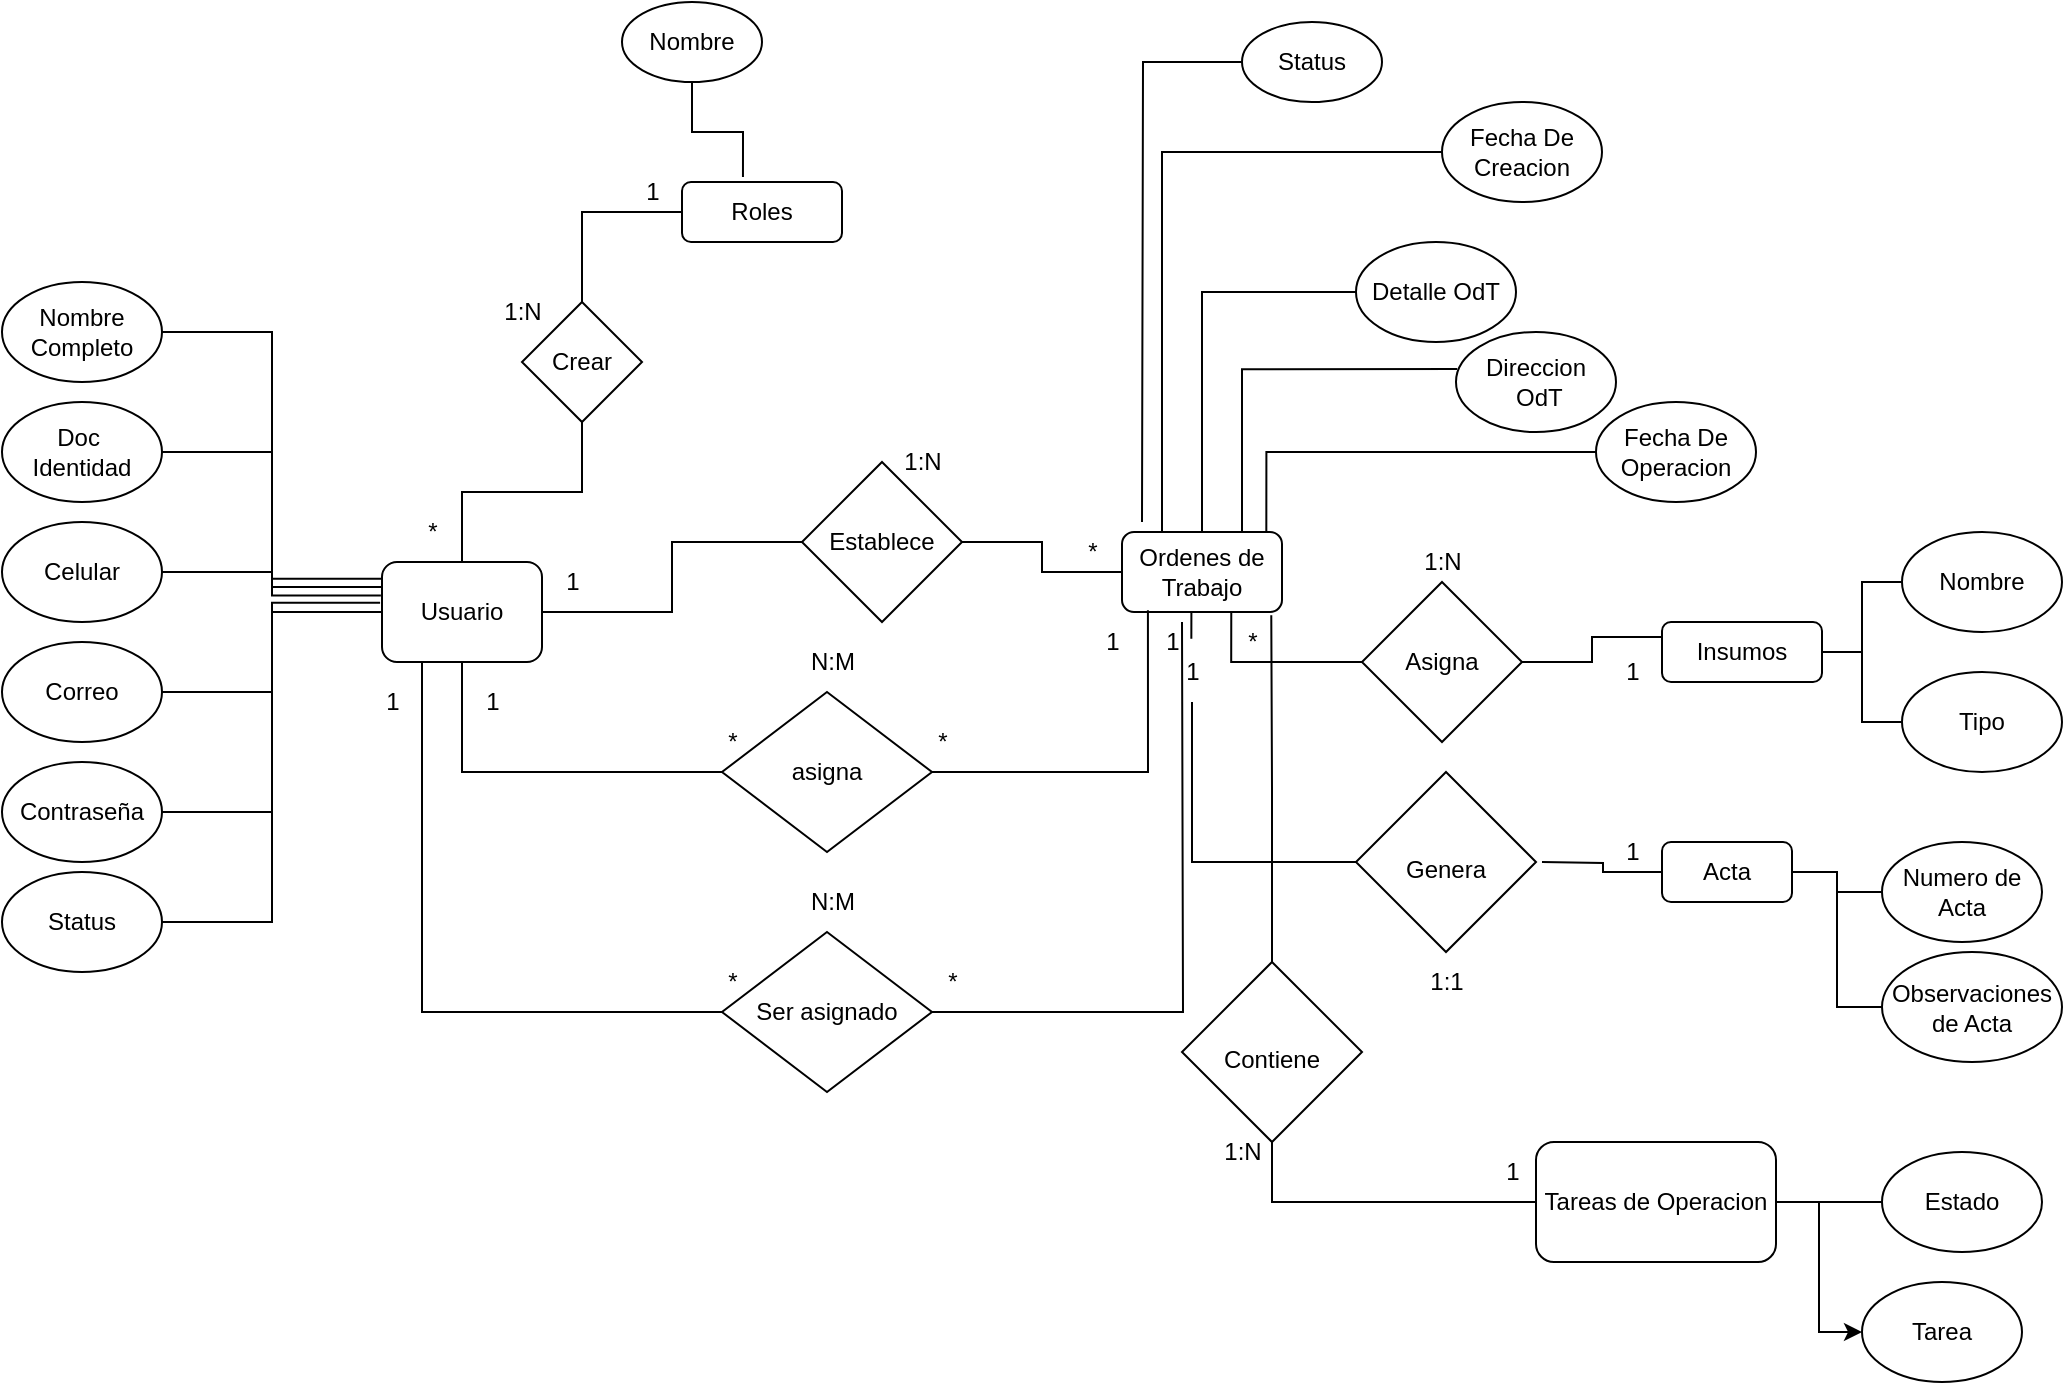 <mxfile version="28.0.7">
  <diagram name="Página-1" id="0IWpXdC4shuuFq7CFFBe">
    <mxGraphModel dx="864" dy="444" grid="1" gridSize="10" guides="1" tooltips="1" connect="1" arrows="1" fold="1" page="1" pageScale="1" pageWidth="827" pageHeight="1169" math="0" shadow="0">
      <root>
        <mxCell id="0" />
        <mxCell id="1" parent="0" />
        <mxCell id="g1hxSHp8yRL1fYqVnIrF-32" style="edgeStyle=orthogonalEdgeStyle;rounded=0;orthogonalLoop=1;jettySize=auto;html=1;entryX=0.5;entryY=1;entryDx=0;entryDy=0;endArrow=none;endFill=0;" parent="1" source="g1hxSHp8yRL1fYqVnIrF-2" target="g1hxSHp8yRL1fYqVnIrF-30" edge="1">
          <mxGeometry relative="1" as="geometry" />
        </mxCell>
        <mxCell id="g1hxSHp8yRL1fYqVnIrF-43" style="edgeStyle=orthogonalEdgeStyle;rounded=0;orthogonalLoop=1;jettySize=auto;html=1;entryX=0;entryY=0.5;entryDx=0;entryDy=0;endArrow=none;endFill=0;" parent="1" source="g1hxSHp8yRL1fYqVnIrF-2" target="g1hxSHp8yRL1fYqVnIrF-39" edge="1">
          <mxGeometry relative="1" as="geometry" />
        </mxCell>
        <mxCell id="g1hxSHp8yRL1fYqVnIrF-2" value="Usuario" style="rounded=1;whiteSpace=wrap;html=1;" parent="1" vertex="1">
          <mxGeometry x="300" y="390" width="80" height="50" as="geometry" />
        </mxCell>
        <mxCell id="g1hxSHp8yRL1fYqVnIrF-33" style="edgeStyle=orthogonalEdgeStyle;rounded=0;orthogonalLoop=1;jettySize=auto;html=1;entryX=0.5;entryY=0;entryDx=0;entryDy=0;endArrow=none;endFill=0;" parent="1" source="g1hxSHp8yRL1fYqVnIrF-3" target="g1hxSHp8yRL1fYqVnIrF-30" edge="1">
          <mxGeometry relative="1" as="geometry" />
        </mxCell>
        <mxCell id="g1hxSHp8yRL1fYqVnIrF-3" value="Roles" style="rounded=1;whiteSpace=wrap;html=1;" parent="1" vertex="1">
          <mxGeometry x="450" y="200" width="80" height="30" as="geometry" />
        </mxCell>
        <mxCell id="g1hxSHp8yRL1fYqVnIrF-45" style="edgeStyle=orthogonalEdgeStyle;rounded=0;orthogonalLoop=1;jettySize=auto;html=1;exitX=0.5;exitY=0;exitDx=0;exitDy=0;entryX=0;entryY=0.5;entryDx=0;entryDy=0;endArrow=none;endFill=0;" parent="1" source="g1hxSHp8yRL1fYqVnIrF-4" target="g1hxSHp8yRL1fYqVnIrF-37" edge="1">
          <mxGeometry relative="1" as="geometry" />
        </mxCell>
        <mxCell id="g1hxSHp8yRL1fYqVnIrF-47" style="edgeStyle=orthogonalEdgeStyle;rounded=0;orthogonalLoop=1;jettySize=auto;html=1;entryX=0;entryY=0.5;entryDx=0;entryDy=0;endArrow=none;endFill=0;exitX=0.902;exitY=0.021;exitDx=0;exitDy=0;exitPerimeter=0;" parent="1" source="g1hxSHp8yRL1fYqVnIrF-4" target="g1hxSHp8yRL1fYqVnIrF-42" edge="1">
          <mxGeometry relative="1" as="geometry">
            <mxPoint x="800.0" y="350" as="sourcePoint" />
          </mxGeometry>
        </mxCell>
        <mxCell id="g1hxSHp8yRL1fYqVnIrF-82" style="edgeStyle=orthogonalEdgeStyle;rounded=0;orthogonalLoop=1;jettySize=auto;html=1;entryX=0;entryY=0.5;entryDx=0;entryDy=0;exitX=0.5;exitY=1;exitDx=0;exitDy=0;endArrow=none;endFill=0;" parent="1" source="g1hxSHp8yRL1fYqVnIrF-85" target="g1hxSHp8yRL1fYqVnIrF-80" edge="1">
          <mxGeometry relative="1" as="geometry" />
        </mxCell>
        <mxCell id="g1hxSHp8yRL1fYqVnIrF-4" value="Ordenes de Trabajo" style="rounded=1;whiteSpace=wrap;html=1;" parent="1" vertex="1">
          <mxGeometry x="670" y="375" width="80" height="40" as="geometry" />
        </mxCell>
        <mxCell id="g1hxSHp8yRL1fYqVnIrF-71" style="edgeStyle=orthogonalEdgeStyle;rounded=0;orthogonalLoop=1;jettySize=auto;html=1;entryX=0;entryY=0.5;entryDx=0;entryDy=0;endArrow=none;endFill=0;" parent="1" source="g1hxSHp8yRL1fYqVnIrF-6" target="g1hxSHp8yRL1fYqVnIrF-69" edge="1">
          <mxGeometry relative="1" as="geometry" />
        </mxCell>
        <mxCell id="g1hxSHp8yRL1fYqVnIrF-72" style="edgeStyle=orthogonalEdgeStyle;rounded=0;orthogonalLoop=1;jettySize=auto;html=1;entryX=0;entryY=0.5;entryDx=0;entryDy=0;endArrow=none;endFill=0;" parent="1" source="g1hxSHp8yRL1fYqVnIrF-6" target="g1hxSHp8yRL1fYqVnIrF-70" edge="1">
          <mxGeometry relative="1" as="geometry" />
        </mxCell>
        <mxCell id="g1hxSHp8yRL1fYqVnIrF-6" value="Insumos" style="rounded=1;whiteSpace=wrap;html=1;" parent="1" vertex="1">
          <mxGeometry x="940" y="420" width="80" height="30" as="geometry" />
        </mxCell>
        <mxCell id="g1hxSHp8yRL1fYqVnIrF-64" style="edgeStyle=orthogonalEdgeStyle;rounded=0;orthogonalLoop=1;jettySize=auto;html=1;entryX=0.5;entryY=1;entryDx=0;entryDy=0;endArrow=none;endFill=0;exitX=0;exitY=0.5;exitDx=0;exitDy=0;" parent="1" source="g1hxSHp8yRL1fYqVnIrF-97" target="g1hxSHp8yRL1fYqVnIrF-2" edge="1">
          <mxGeometry relative="1" as="geometry">
            <mxPoint x="410" y="560" as="sourcePoint" />
          </mxGeometry>
        </mxCell>
        <mxCell id="g1hxSHp8yRL1fYqVnIrF-81" style="edgeStyle=orthogonalEdgeStyle;rounded=0;orthogonalLoop=1;jettySize=auto;html=1;endArrow=none;endFill=0;" parent="1" source="g1hxSHp8yRL1fYqVnIrF-9" edge="1">
          <mxGeometry relative="1" as="geometry">
            <mxPoint x="880.0" y="540" as="targetPoint" />
          </mxGeometry>
        </mxCell>
        <mxCell id="g1hxSHp8yRL1fYqVnIrF-92" style="edgeStyle=orthogonalEdgeStyle;rounded=0;orthogonalLoop=1;jettySize=auto;html=1;entryX=0;entryY=0.5;entryDx=0;entryDy=0;endArrow=none;endFill=0;" parent="1" source="g1hxSHp8yRL1fYqVnIrF-9" target="g1hxSHp8yRL1fYqVnIrF-89" edge="1">
          <mxGeometry relative="1" as="geometry" />
        </mxCell>
        <mxCell id="g1hxSHp8yRL1fYqVnIrF-93" style="edgeStyle=orthogonalEdgeStyle;rounded=0;orthogonalLoop=1;jettySize=auto;html=1;entryX=0;entryY=0.5;entryDx=0;entryDy=0;endArrow=none;endFill=0;" parent="1" source="g1hxSHp8yRL1fYqVnIrF-9" target="g1hxSHp8yRL1fYqVnIrF-90" edge="1">
          <mxGeometry relative="1" as="geometry" />
        </mxCell>
        <mxCell id="g1hxSHp8yRL1fYqVnIrF-9" value="Acta" style="rounded=1;whiteSpace=wrap;html=1;" parent="1" vertex="1">
          <mxGeometry x="940" y="530" width="65" height="30" as="geometry" />
        </mxCell>
        <mxCell id="g1hxSHp8yRL1fYqVnIrF-19" style="edgeStyle=orthogonalEdgeStyle;rounded=0;orthogonalLoop=1;jettySize=auto;html=1;entryX=-0.002;entryY=0.168;entryDx=0;entryDy=0;endArrow=none;endFill=0;entryPerimeter=0;" parent="1" source="g1hxSHp8yRL1fYqVnIrF-11" target="g1hxSHp8yRL1fYqVnIrF-2" edge="1">
          <mxGeometry relative="1" as="geometry" />
        </mxCell>
        <mxCell id="g1hxSHp8yRL1fYqVnIrF-11" value="Nombre Completo" style="ellipse;whiteSpace=wrap;html=1;" parent="1" vertex="1">
          <mxGeometry x="110" y="250" width="80" height="50" as="geometry" />
        </mxCell>
        <mxCell id="g1hxSHp8yRL1fYqVnIrF-20" style="edgeStyle=orthogonalEdgeStyle;rounded=0;orthogonalLoop=1;jettySize=auto;html=1;endArrow=none;endFill=0;entryX=0;entryY=0.25;entryDx=0;entryDy=0;" parent="1" source="g1hxSHp8yRL1fYqVnIrF-13" target="g1hxSHp8yRL1fYqVnIrF-2" edge="1">
          <mxGeometry relative="1" as="geometry">
            <mxPoint x="330" y="430" as="targetPoint" />
          </mxGeometry>
        </mxCell>
        <mxCell id="g1hxSHp8yRL1fYqVnIrF-13" value="Doc&amp;nbsp;&lt;div&gt;Identidad&lt;/div&gt;" style="ellipse;whiteSpace=wrap;html=1;" parent="1" vertex="1">
          <mxGeometry x="110" y="310" width="80" height="50" as="geometry" />
        </mxCell>
        <mxCell id="g1hxSHp8yRL1fYqVnIrF-22" style="edgeStyle=orthogonalEdgeStyle;rounded=0;orthogonalLoop=1;jettySize=auto;html=1;entryX=-0.007;entryY=0.336;entryDx=0;entryDy=0;endArrow=none;endFill=0;entryPerimeter=0;" parent="1" source="g1hxSHp8yRL1fYqVnIrF-14" target="g1hxSHp8yRL1fYqVnIrF-2" edge="1">
          <mxGeometry relative="1" as="geometry" />
        </mxCell>
        <mxCell id="g1hxSHp8yRL1fYqVnIrF-14" value="Celular" style="ellipse;whiteSpace=wrap;html=1;" parent="1" vertex="1">
          <mxGeometry x="110" y="370" width="80" height="50" as="geometry" />
        </mxCell>
        <mxCell id="g1hxSHp8yRL1fYqVnIrF-15" value="Correo" style="ellipse;whiteSpace=wrap;html=1;" parent="1" vertex="1">
          <mxGeometry x="110" y="430" width="80" height="50" as="geometry" />
        </mxCell>
        <mxCell id="g1hxSHp8yRL1fYqVnIrF-24" style="edgeStyle=orthogonalEdgeStyle;rounded=0;orthogonalLoop=1;jettySize=auto;html=1;entryX=0;entryY=0.5;entryDx=0;entryDy=0;endArrow=none;endFill=0;" parent="1" source="g1hxSHp8yRL1fYqVnIrF-17" target="g1hxSHp8yRL1fYqVnIrF-2" edge="1">
          <mxGeometry relative="1" as="geometry" />
        </mxCell>
        <mxCell id="g1hxSHp8yRL1fYqVnIrF-17" value="Contraseña" style="ellipse;whiteSpace=wrap;html=1;" parent="1" vertex="1">
          <mxGeometry x="110" y="490" width="80" height="50" as="geometry" />
        </mxCell>
        <mxCell id="g1hxSHp8yRL1fYqVnIrF-23" style="edgeStyle=orthogonalEdgeStyle;rounded=0;orthogonalLoop=1;jettySize=auto;html=1;entryX=-0.012;entryY=0.408;entryDx=0;entryDy=0;entryPerimeter=0;endArrow=none;endFill=0;" parent="1" source="g1hxSHp8yRL1fYqVnIrF-15" target="g1hxSHp8yRL1fYqVnIrF-2" edge="1">
          <mxGeometry relative="1" as="geometry" />
        </mxCell>
        <mxCell id="g1hxSHp8yRL1fYqVnIrF-26" value="Nombre" style="ellipse;whiteSpace=wrap;html=1;" parent="1" vertex="1">
          <mxGeometry x="420" y="110" width="70" height="40" as="geometry" />
        </mxCell>
        <mxCell id="g1hxSHp8yRL1fYqVnIrF-27" style="edgeStyle=orthogonalEdgeStyle;rounded=0;orthogonalLoop=1;jettySize=auto;html=1;entryX=0.381;entryY=-0.082;entryDx=0;entryDy=0;entryPerimeter=0;endArrow=none;endFill=0;" parent="1" source="g1hxSHp8yRL1fYqVnIrF-26" target="g1hxSHp8yRL1fYqVnIrF-3" edge="1">
          <mxGeometry relative="1" as="geometry" />
        </mxCell>
        <mxCell id="g1hxSHp8yRL1fYqVnIrF-30" value="Crear" style="rhombus;whiteSpace=wrap;html=1;" parent="1" vertex="1">
          <mxGeometry x="370" y="260" width="60" height="60" as="geometry" />
        </mxCell>
        <mxCell id="g1hxSHp8yRL1fYqVnIrF-34" value="1:N" style="text;html=1;align=center;verticalAlign=middle;resizable=0;points=[];autosize=1;strokeColor=none;fillColor=none;" parent="1" vertex="1">
          <mxGeometry x="350" y="250" width="40" height="30" as="geometry" />
        </mxCell>
        <mxCell id="g1hxSHp8yRL1fYqVnIrF-35" value="1" style="text;html=1;align=center;verticalAlign=middle;resizable=0;points=[];autosize=1;strokeColor=none;fillColor=none;" parent="1" vertex="1">
          <mxGeometry x="420" y="190" width="30" height="30" as="geometry" />
        </mxCell>
        <mxCell id="g1hxSHp8yRL1fYqVnIrF-36" value="*" style="text;html=1;align=center;verticalAlign=middle;resizable=0;points=[];autosize=1;strokeColor=none;fillColor=none;" parent="1" vertex="1">
          <mxGeometry x="310" y="360" width="30" height="30" as="geometry" />
        </mxCell>
        <mxCell id="g1hxSHp8yRL1fYqVnIrF-37" value="Detalle OdT" style="ellipse;whiteSpace=wrap;html=1;" parent="1" vertex="1">
          <mxGeometry x="787" y="230" width="80" height="50" as="geometry" />
        </mxCell>
        <mxCell id="g1hxSHp8yRL1fYqVnIrF-44" style="edgeStyle=orthogonalEdgeStyle;rounded=0;orthogonalLoop=1;jettySize=auto;html=1;entryX=0;entryY=0.5;entryDx=0;entryDy=0;endArrow=none;endFill=0;" parent="1" source="g1hxSHp8yRL1fYqVnIrF-39" target="g1hxSHp8yRL1fYqVnIrF-4" edge="1">
          <mxGeometry relative="1" as="geometry" />
        </mxCell>
        <mxCell id="g1hxSHp8yRL1fYqVnIrF-39" value="Establece" style="rhombus;whiteSpace=wrap;html=1;" parent="1" vertex="1">
          <mxGeometry x="510" y="340" width="80" height="80" as="geometry" />
        </mxCell>
        <mxCell id="g1hxSHp8yRL1fYqVnIrF-41" value="Direccion&lt;br&gt;&amp;nbsp;OdT" style="ellipse;whiteSpace=wrap;html=1;" parent="1" vertex="1">
          <mxGeometry x="837" y="275" width="80" height="50" as="geometry" />
        </mxCell>
        <mxCell id="g1hxSHp8yRL1fYqVnIrF-42" value="Fecha De Operacion" style="ellipse;whiteSpace=wrap;html=1;" parent="1" vertex="1">
          <mxGeometry x="907" y="310" width="80" height="50" as="geometry" />
        </mxCell>
        <mxCell id="g1hxSHp8yRL1fYqVnIrF-46" style="edgeStyle=orthogonalEdgeStyle;rounded=0;orthogonalLoop=1;jettySize=auto;html=1;endArrow=none;endFill=0;entryX=0.008;entryY=0.371;entryDx=0;entryDy=0;entryPerimeter=0;exitX=0.75;exitY=0;exitDx=0;exitDy=0;" parent="1" source="g1hxSHp8yRL1fYqVnIrF-4" target="g1hxSHp8yRL1fYqVnIrF-41" edge="1">
          <mxGeometry relative="1" as="geometry">
            <mxPoint x="780.0" y="330" as="sourcePoint" />
            <mxPoint x="840" y="295" as="targetPoint" />
          </mxGeometry>
        </mxCell>
        <mxCell id="g1hxSHp8yRL1fYqVnIrF-48" value="1:N" style="text;html=1;align=center;verticalAlign=middle;resizable=0;points=[];autosize=1;strokeColor=none;fillColor=none;" parent="1" vertex="1">
          <mxGeometry x="550" y="325" width="40" height="30" as="geometry" />
        </mxCell>
        <mxCell id="g1hxSHp8yRL1fYqVnIrF-49" value="*" style="text;html=1;align=center;verticalAlign=middle;resizable=0;points=[];autosize=1;strokeColor=none;fillColor=none;" parent="1" vertex="1">
          <mxGeometry x="640" y="370" width="30" height="30" as="geometry" />
        </mxCell>
        <mxCell id="g1hxSHp8yRL1fYqVnIrF-50" value="1" style="text;html=1;align=center;verticalAlign=middle;resizable=0;points=[];autosize=1;strokeColor=none;fillColor=none;" parent="1" vertex="1">
          <mxGeometry x="380" y="385" width="30" height="30" as="geometry" />
        </mxCell>
        <mxCell id="VDvgdF1n7nJU7zZmfHWl-21" style="edgeStyle=orthogonalEdgeStyle;rounded=0;orthogonalLoop=1;jettySize=auto;html=1;endArrow=none;endFill=0;" parent="1" source="g1hxSHp8yRL1fYqVnIrF-57" edge="1">
          <mxGeometry relative="1" as="geometry">
            <mxPoint x="680" y="370" as="targetPoint" />
          </mxGeometry>
        </mxCell>
        <mxCell id="g1hxSHp8yRL1fYqVnIrF-57" value="Status" style="ellipse;whiteSpace=wrap;html=1;" parent="1" vertex="1">
          <mxGeometry x="730" y="120" width="70" height="40" as="geometry" />
        </mxCell>
        <mxCell id="g1hxSHp8yRL1fYqVnIrF-63" style="edgeStyle=orthogonalEdgeStyle;rounded=0;orthogonalLoop=1;jettySize=auto;html=1;entryX=0.162;entryY=0.979;entryDx=0;entryDy=0;entryPerimeter=0;endArrow=none;endFill=0;exitX=1;exitY=0.5;exitDx=0;exitDy=0;" parent="1" source="g1hxSHp8yRL1fYqVnIrF-97" target="g1hxSHp8yRL1fYqVnIrF-4" edge="1">
          <mxGeometry relative="1" as="geometry">
            <mxPoint x="630" y="610" as="sourcePoint" />
          </mxGeometry>
        </mxCell>
        <mxCell id="g1hxSHp8yRL1fYqVnIrF-68" style="edgeStyle=orthogonalEdgeStyle;rounded=0;orthogonalLoop=1;jettySize=auto;html=1;entryX=0;entryY=0.25;entryDx=0;entryDy=0;endArrow=none;endFill=0;" parent="1" source="g1hxSHp8yRL1fYqVnIrF-66" target="g1hxSHp8yRL1fYqVnIrF-6" edge="1">
          <mxGeometry relative="1" as="geometry" />
        </mxCell>
        <mxCell id="g1hxSHp8yRL1fYqVnIrF-66" value="Asigna" style="rhombus;whiteSpace=wrap;html=1;spacingTop=0;" parent="1" vertex="1">
          <mxGeometry x="790" y="400" width="80" height="80" as="geometry" />
        </mxCell>
        <mxCell id="g1hxSHp8yRL1fYqVnIrF-67" style="edgeStyle=orthogonalEdgeStyle;rounded=0;orthogonalLoop=1;jettySize=auto;html=1;entryX=0.683;entryY=1;entryDx=0;entryDy=0;entryPerimeter=0;endArrow=none;endFill=0;" parent="1" source="g1hxSHp8yRL1fYqVnIrF-66" target="g1hxSHp8yRL1fYqVnIrF-4" edge="1">
          <mxGeometry relative="1" as="geometry" />
        </mxCell>
        <mxCell id="g1hxSHp8yRL1fYqVnIrF-69" value="Nombre" style="ellipse;whiteSpace=wrap;html=1;" parent="1" vertex="1">
          <mxGeometry x="1060" y="375" width="80" height="50" as="geometry" />
        </mxCell>
        <mxCell id="g1hxSHp8yRL1fYqVnIrF-70" value="Tipo" style="ellipse;whiteSpace=wrap;html=1;" parent="1" vertex="1">
          <mxGeometry x="1060" y="445" width="80" height="50" as="geometry" />
        </mxCell>
        <mxCell id="g1hxSHp8yRL1fYqVnIrF-73" value="1:N" style="text;html=1;align=center;verticalAlign=middle;resizable=0;points=[];autosize=1;strokeColor=none;fillColor=none;" parent="1" vertex="1">
          <mxGeometry x="810" y="375" width="40" height="30" as="geometry" />
        </mxCell>
        <mxCell id="g1hxSHp8yRL1fYqVnIrF-74" value="1" style="text;html=1;align=center;verticalAlign=middle;resizable=0;points=[];autosize=1;strokeColor=none;fillColor=none;" parent="1" vertex="1">
          <mxGeometry x="910" y="430" width="30" height="30" as="geometry" />
        </mxCell>
        <mxCell id="g1hxSHp8yRL1fYqVnIrF-75" value="*" style="text;html=1;align=center;verticalAlign=middle;resizable=0;points=[];autosize=1;strokeColor=none;fillColor=none;" parent="1" vertex="1">
          <mxGeometry x="720" y="415" width="30" height="30" as="geometry" />
        </mxCell>
        <mxCell id="g1hxSHp8yRL1fYqVnIrF-76" value="1" style="text;html=1;align=center;verticalAlign=middle;resizable=0;points=[];autosize=1;strokeColor=none;fillColor=none;" parent="1" vertex="1">
          <mxGeometry x="340" y="445" width="30" height="30" as="geometry" />
        </mxCell>
        <mxCell id="g1hxSHp8yRL1fYqVnIrF-78" value="1" style="text;html=1;align=center;verticalAlign=middle;resizable=0;points=[];autosize=1;strokeColor=none;fillColor=none;" parent="1" vertex="1">
          <mxGeometry x="650" y="415" width="30" height="30" as="geometry" />
        </mxCell>
        <mxCell id="g1hxSHp8yRL1fYqVnIrF-80" value="Genera" style="rhombus;whiteSpace=wrap;html=1;spacingTop=7;" parent="1" vertex="1">
          <mxGeometry x="787" y="495" width="90" height="90" as="geometry" />
        </mxCell>
        <mxCell id="g1hxSHp8yRL1fYqVnIrF-83" value="1:1" style="text;html=1;align=center;verticalAlign=middle;resizable=0;points=[];autosize=1;strokeColor=none;fillColor=none;" parent="1" vertex="1">
          <mxGeometry x="812" y="585" width="40" height="30" as="geometry" />
        </mxCell>
        <mxCell id="g1hxSHp8yRL1fYqVnIrF-86" value="" style="edgeStyle=orthogonalEdgeStyle;rounded=0;orthogonalLoop=1;jettySize=auto;html=1;entryX=0.489;entryY=-0.056;entryDx=0;entryDy=0;exitX=0.5;exitY=1;exitDx=0;exitDy=0;endArrow=none;endFill=0;entryPerimeter=0;" parent="1" source="g1hxSHp8yRL1fYqVnIrF-4" target="g1hxSHp8yRL1fYqVnIrF-85" edge="1">
          <mxGeometry relative="1" as="geometry">
            <mxPoint x="710" y="415" as="sourcePoint" />
            <mxPoint x="787" y="540" as="targetPoint" />
          </mxGeometry>
        </mxCell>
        <mxCell id="g1hxSHp8yRL1fYqVnIrF-85" value="1" style="text;html=1;align=center;verticalAlign=middle;resizable=0;points=[];autosize=1;strokeColor=none;fillColor=none;" parent="1" vertex="1">
          <mxGeometry x="690" y="430" width="30" height="30" as="geometry" />
        </mxCell>
        <mxCell id="g1hxSHp8yRL1fYqVnIrF-87" value="1" style="text;html=1;align=center;verticalAlign=middle;resizable=0;points=[];autosize=1;strokeColor=none;fillColor=none;" parent="1" vertex="1">
          <mxGeometry x="910" y="520" width="30" height="30" as="geometry" />
        </mxCell>
        <mxCell id="VDvgdF1n7nJU7zZmfHWl-1" style="edgeStyle=orthogonalEdgeStyle;rounded=0;orthogonalLoop=1;jettySize=auto;html=1;entryX=0.25;entryY=0;entryDx=0;entryDy=0;endArrow=none;endFill=0;" parent="1" source="g1hxSHp8yRL1fYqVnIrF-88" target="g1hxSHp8yRL1fYqVnIrF-4" edge="1">
          <mxGeometry relative="1" as="geometry" />
        </mxCell>
        <mxCell id="g1hxSHp8yRL1fYqVnIrF-88" value="Fecha De Creacion" style="ellipse;whiteSpace=wrap;html=1;" parent="1" vertex="1">
          <mxGeometry x="830" y="160" width="80" height="50" as="geometry" />
        </mxCell>
        <mxCell id="g1hxSHp8yRL1fYqVnIrF-89" value="Numero de Acta" style="ellipse;whiteSpace=wrap;html=1;" parent="1" vertex="1">
          <mxGeometry x="1050" y="530" width="80" height="50" as="geometry" />
        </mxCell>
        <mxCell id="g1hxSHp8yRL1fYqVnIrF-90" value="Observaciones de Acta" style="ellipse;whiteSpace=wrap;html=1;" parent="1" vertex="1">
          <mxGeometry x="1050" y="585" width="90" height="55" as="geometry" />
        </mxCell>
        <mxCell id="g1hxSHp8yRL1fYqVnIrF-95" style="edgeStyle=orthogonalEdgeStyle;rounded=0;orthogonalLoop=1;jettySize=auto;html=1;entryX=0;entryY=0.5;entryDx=0;entryDy=0;endArrow=none;endFill=0;" parent="1" source="g1hxSHp8yRL1fYqVnIrF-94" target="g1hxSHp8yRL1fYqVnIrF-2" edge="1">
          <mxGeometry relative="1" as="geometry" />
        </mxCell>
        <mxCell id="g1hxSHp8yRL1fYqVnIrF-94" value="Status" style="ellipse;whiteSpace=wrap;html=1;" parent="1" vertex="1">
          <mxGeometry x="110" y="545" width="80" height="50" as="geometry" />
        </mxCell>
        <mxCell id="g1hxSHp8yRL1fYqVnIrF-97" value="asigna" style="rhombus;whiteSpace=wrap;html=1;" parent="1" vertex="1">
          <mxGeometry x="470" y="455" width="105" height="80" as="geometry" />
        </mxCell>
        <mxCell id="VDvgdF1n7nJU7zZmfHWl-2" value="*" style="text;html=1;align=center;verticalAlign=middle;resizable=0;points=[];autosize=1;strokeColor=none;fillColor=none;" parent="1" vertex="1">
          <mxGeometry x="460" y="465" width="30" height="30" as="geometry" />
        </mxCell>
        <mxCell id="VDvgdF1n7nJU7zZmfHWl-3" value="*" style="text;html=1;align=center;verticalAlign=middle;resizable=0;points=[];autosize=1;strokeColor=none;fillColor=none;" parent="1" vertex="1">
          <mxGeometry x="565" y="465" width="30" height="30" as="geometry" />
        </mxCell>
        <mxCell id="VDvgdF1n7nJU7zZmfHWl-4" value="N:M" style="text;html=1;align=center;verticalAlign=middle;resizable=0;points=[];autosize=1;strokeColor=none;fillColor=none;" parent="1" vertex="1">
          <mxGeometry x="500" y="425" width="50" height="30" as="geometry" />
        </mxCell>
        <mxCell id="VDvgdF1n7nJU7zZmfHWl-8" style="edgeStyle=orthogonalEdgeStyle;rounded=0;orthogonalLoop=1;jettySize=auto;html=1;entryX=0.25;entryY=1;entryDx=0;entryDy=0;endArrow=none;endFill=0;" parent="1" source="VDvgdF1n7nJU7zZmfHWl-5" target="g1hxSHp8yRL1fYqVnIrF-2" edge="1">
          <mxGeometry relative="1" as="geometry" />
        </mxCell>
        <mxCell id="VDvgdF1n7nJU7zZmfHWl-9" style="edgeStyle=orthogonalEdgeStyle;rounded=0;orthogonalLoop=1;jettySize=auto;html=1;endArrow=none;endFill=0;" parent="1" source="VDvgdF1n7nJU7zZmfHWl-5" edge="1">
          <mxGeometry relative="1" as="geometry">
            <mxPoint x="700.0" y="420" as="targetPoint" />
          </mxGeometry>
        </mxCell>
        <mxCell id="VDvgdF1n7nJU7zZmfHWl-5" value="Ser asignado" style="rhombus;whiteSpace=wrap;html=1;" parent="1" vertex="1">
          <mxGeometry x="470" y="575" width="105" height="80" as="geometry" />
        </mxCell>
        <mxCell id="VDvgdF1n7nJU7zZmfHWl-6" value="*" style="text;html=1;align=center;verticalAlign=middle;resizable=0;points=[];autosize=1;strokeColor=none;fillColor=none;" parent="1" vertex="1">
          <mxGeometry x="460" y="585" width="30" height="30" as="geometry" />
        </mxCell>
        <mxCell id="VDvgdF1n7nJU7zZmfHWl-7" value="N:M" style="text;html=1;align=center;verticalAlign=middle;resizable=0;points=[];autosize=1;strokeColor=none;fillColor=none;" parent="1" vertex="1">
          <mxGeometry x="500" y="545" width="50" height="30" as="geometry" />
        </mxCell>
        <mxCell id="VDvgdF1n7nJU7zZmfHWl-10" value="1" style="text;html=1;align=center;verticalAlign=middle;resizable=0;points=[];autosize=1;strokeColor=none;fillColor=none;" parent="1" vertex="1">
          <mxGeometry x="290" y="445" width="30" height="30" as="geometry" />
        </mxCell>
        <mxCell id="VDvgdF1n7nJU7zZmfHWl-11" value="1" style="text;html=1;align=center;verticalAlign=middle;resizable=0;points=[];autosize=1;strokeColor=none;fillColor=none;" parent="1" vertex="1">
          <mxGeometry x="680" y="415" width="30" height="30" as="geometry" />
        </mxCell>
        <mxCell id="VDvgdF1n7nJU7zZmfHWl-12" value="*" style="text;html=1;align=center;verticalAlign=middle;resizable=0;points=[];autosize=1;strokeColor=none;fillColor=none;" parent="1" vertex="1">
          <mxGeometry x="570" y="585" width="30" height="30" as="geometry" />
        </mxCell>
        <mxCell id="VDvgdF1n7nJU7zZmfHWl-13" value="Estado" style="ellipse;whiteSpace=wrap;html=1;" parent="1" vertex="1">
          <mxGeometry x="1050" y="685" width="80" height="50" as="geometry" />
        </mxCell>
        <mxCell id="VDvgdF1n7nJU7zZmfHWl-15" style="edgeStyle=orthogonalEdgeStyle;rounded=0;orthogonalLoop=1;jettySize=auto;html=1;entryX=0;entryY=0.5;entryDx=0;entryDy=0;endArrow=none;endFill=0;" parent="1" source="VDvgdF1n7nJU7zZmfHWl-14" target="VDvgdF1n7nJU7zZmfHWl-13" edge="1">
          <mxGeometry relative="1" as="geometry" />
        </mxCell>
        <mxCell id="PkaQ0KaaN6vWHt6LoVrp-2" style="edgeStyle=orthogonalEdgeStyle;rounded=0;orthogonalLoop=1;jettySize=auto;html=1;entryX=0;entryY=0.5;entryDx=0;entryDy=0;" edge="1" parent="1" source="VDvgdF1n7nJU7zZmfHWl-14" target="PkaQ0KaaN6vWHt6LoVrp-1">
          <mxGeometry relative="1" as="geometry" />
        </mxCell>
        <mxCell id="VDvgdF1n7nJU7zZmfHWl-14" value="Tareas de Operacion" style="rounded=1;whiteSpace=wrap;html=1;" parent="1" vertex="1">
          <mxGeometry x="877" y="680" width="120" height="60" as="geometry" />
        </mxCell>
        <mxCell id="VDvgdF1n7nJU7zZmfHWl-16" style="edgeStyle=orthogonalEdgeStyle;rounded=0;orthogonalLoop=1;jettySize=auto;html=1;endArrow=none;endFill=0;entryX=0.5;entryY=1;entryDx=0;entryDy=0;" parent="1" source="VDvgdF1n7nJU7zZmfHWl-14" target="VDvgdF1n7nJU7zZmfHWl-17" edge="1">
          <mxGeometry relative="1" as="geometry">
            <mxPoint x="740" y="710" as="targetPoint" />
          </mxGeometry>
        </mxCell>
        <mxCell id="VDvgdF1n7nJU7zZmfHWl-17" value="Contiene" style="rhombus;whiteSpace=wrap;html=1;spacingTop=7;" parent="1" vertex="1">
          <mxGeometry x="700" y="590" width="90" height="90" as="geometry" />
        </mxCell>
        <mxCell id="VDvgdF1n7nJU7zZmfHWl-18" style="edgeStyle=orthogonalEdgeStyle;rounded=0;orthogonalLoop=1;jettySize=auto;html=1;entryX=0.933;entryY=1.042;entryDx=0;entryDy=0;entryPerimeter=0;endArrow=none;endFill=0;" parent="1" source="VDvgdF1n7nJU7zZmfHWl-17" target="g1hxSHp8yRL1fYqVnIrF-4" edge="1">
          <mxGeometry relative="1" as="geometry" />
        </mxCell>
        <mxCell id="VDvgdF1n7nJU7zZmfHWl-19" value="1" style="text;html=1;align=center;verticalAlign=middle;resizable=0;points=[];autosize=1;strokeColor=none;fillColor=none;" parent="1" vertex="1">
          <mxGeometry x="850" y="680" width="30" height="30" as="geometry" />
        </mxCell>
        <mxCell id="VDvgdF1n7nJU7zZmfHWl-20" value="1:N" style="text;html=1;align=center;verticalAlign=middle;resizable=0;points=[];autosize=1;strokeColor=none;fillColor=none;" parent="1" vertex="1">
          <mxGeometry x="710" y="670" width="40" height="30" as="geometry" />
        </mxCell>
        <mxCell id="PkaQ0KaaN6vWHt6LoVrp-1" value="Tarea" style="ellipse;whiteSpace=wrap;html=1;" vertex="1" parent="1">
          <mxGeometry x="1040" y="750" width="80" height="50" as="geometry" />
        </mxCell>
      </root>
    </mxGraphModel>
  </diagram>
</mxfile>
